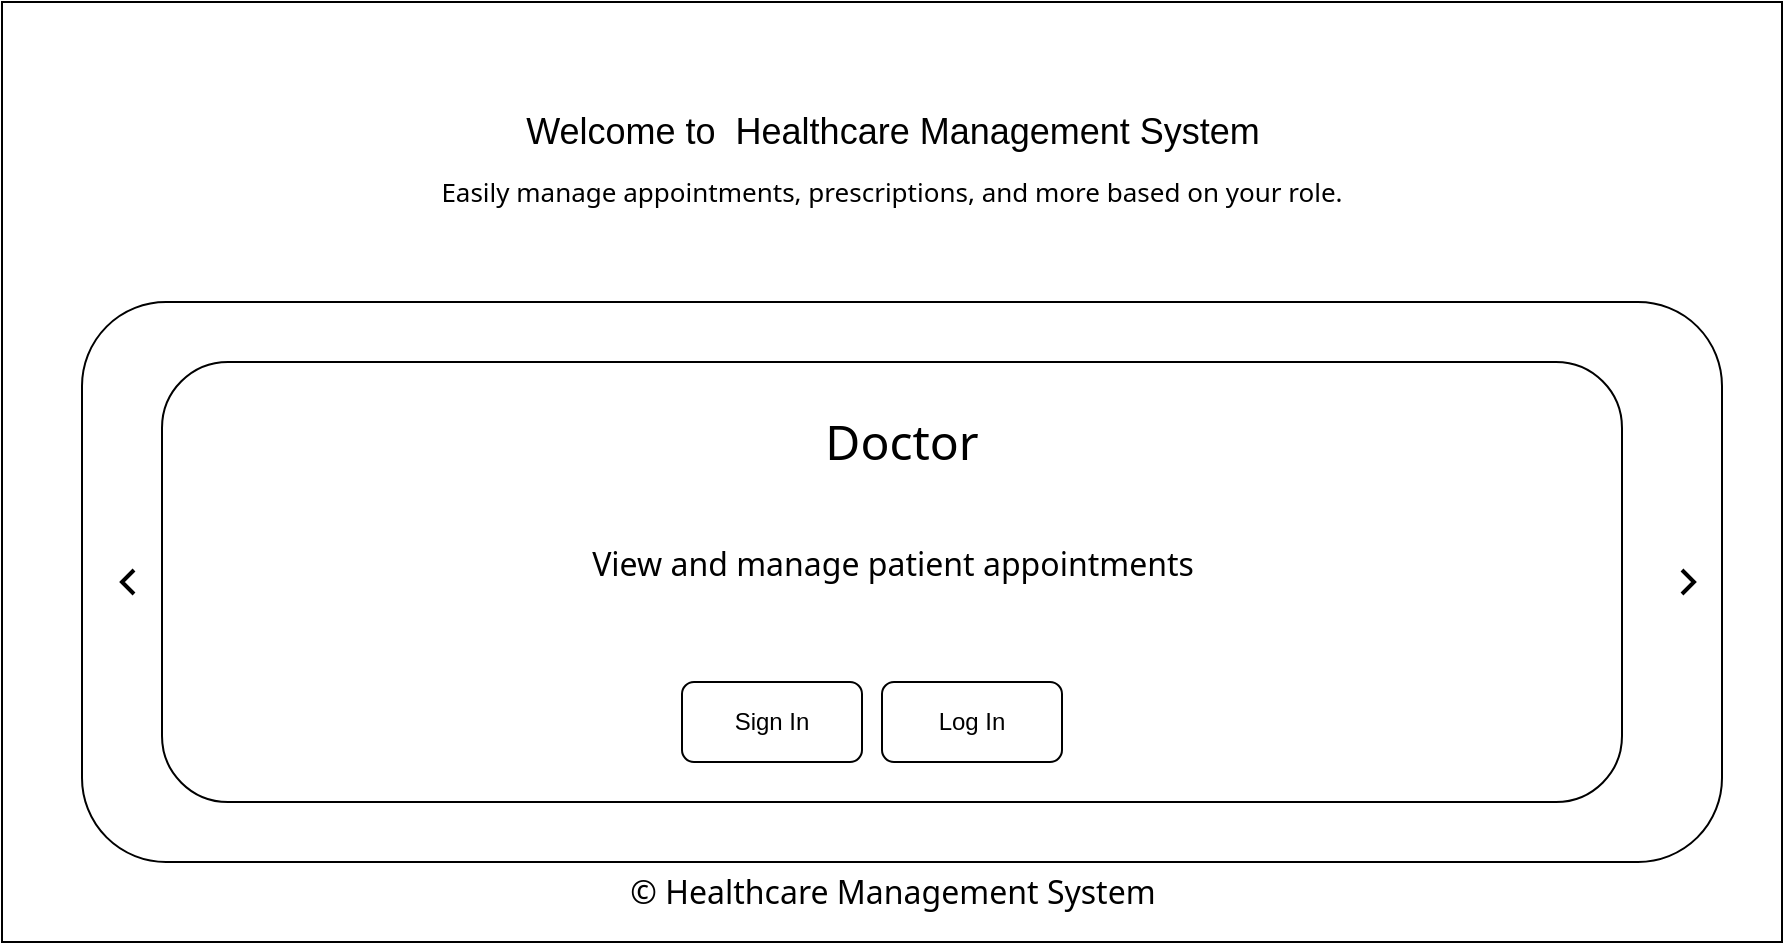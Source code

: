 <mxfile version="24.7.17">
  <diagram name="Page-1" id="PRjqw_9sYYUjy0kARTiI">
    <mxGraphModel dx="1229" dy="624" grid="1" gridSize="10" guides="1" tooltips="1" connect="1" arrows="1" fold="1" page="1" pageScale="1" pageWidth="850" pageHeight="1100" math="0" shadow="0">
      <root>
        <mxCell id="0" />
        <mxCell id="1" parent="0" />
        <mxCell id="eH35A5XmKwrIUTqKzx-2-1" value="" style="rounded=0;whiteSpace=wrap;html=1;" vertex="1" parent="1">
          <mxGeometry x="80" y="40" width="890" height="470" as="geometry" />
        </mxCell>
        <mxCell id="eH35A5XmKwrIUTqKzx-2-2" value="Welcome to&amp;nbsp; Healthcare Management System" style="text;html=1;align=center;verticalAlign=middle;whiteSpace=wrap;rounded=0;fontSize=18;" vertex="1" parent="1">
          <mxGeometry x="323.75" y="90" width="402.5" height="30" as="geometry" />
        </mxCell>
        <mxCell id="eH35A5XmKwrIUTqKzx-2-3" value="&lt;span style=&quot;font-family: ui-sans-serif, system-ui, sans-serif, &amp;quot;Apple Color Emoji&amp;quot;, &amp;quot;Segoe UI Emoji&amp;quot;, &amp;quot;Segoe UI Symbol&amp;quot;, &amp;quot;Noto Color Emoji&amp;quot;; font-size: 13px;&quot;&gt;Easily manage appointments, prescriptions, and more based on your role.&lt;/span&gt;" style="text;html=1;align=center;verticalAlign=middle;whiteSpace=wrap;rounded=0;fontSize=13;" vertex="1" parent="1">
          <mxGeometry x="281.88" y="120" width="486.25" height="30" as="geometry" />
        </mxCell>
        <mxCell id="eH35A5XmKwrIUTqKzx-2-4" value="" style="rounded=1;whiteSpace=wrap;html=1;" vertex="1" parent="1">
          <mxGeometry x="120" y="190" width="820" height="280" as="geometry" />
        </mxCell>
        <mxCell id="eH35A5XmKwrIUTqKzx-2-7" value="&lt;span style=&quot;font-family: ui-sans-serif, system-ui, sans-serif, &amp;quot;Apple Color Emoji&amp;quot;, &amp;quot;Segoe UI Emoji&amp;quot;, &amp;quot;Segoe UI Symbol&amp;quot;, &amp;quot;Noto Color Emoji&amp;quot;; font-size: medium;&quot;&gt;© Healthcare Management System&lt;/span&gt;" style="text;html=1;align=center;verticalAlign=middle;whiteSpace=wrap;rounded=0;" vertex="1" parent="1">
          <mxGeometry x="392.51" y="470" width="265" height="30" as="geometry" />
        </mxCell>
        <mxCell id="eH35A5XmKwrIUTqKzx-2-8" value="" style="html=1;verticalLabelPosition=bottom;labelBackgroundColor=#ffffff;verticalAlign=top;shadow=0;dashed=0;strokeWidth=2;shape=mxgraph.ios7.misc.left;strokeColor=#000000;" vertex="1" parent="1">
          <mxGeometry x="140" y="324" width="6" height="12" as="geometry" />
        </mxCell>
        <mxCell id="eH35A5XmKwrIUTqKzx-2-9" value="" style="html=1;verticalLabelPosition=bottom;labelBackgroundColor=#ffffff;verticalAlign=top;shadow=0;dashed=0;strokeWidth=2;shape=mxgraph.ios7.misc.right;strokeColor=#000000;" vertex="1" parent="1">
          <mxGeometry x="920" y="324" width="6" height="12" as="geometry" />
        </mxCell>
        <mxCell id="eH35A5XmKwrIUTqKzx-2-10" value="&#xa;&lt;span style=&quot;color: rgb(255, 255, 255); font-family: ui-sans-serif, system-ui, sans-serif, &amp;quot;Apple Color Emoji&amp;quot;, &amp;quot;Segoe UI Emoji&amp;quot;, &amp;quot;Segoe UI Symbol&amp;quot;, &amp;quot;Noto Color Emoji&amp;quot;; font-size: 24px; font-style: normal; font-variant-ligatures: normal; font-variant-caps: normal; font-weight: 400; letter-spacing: normal; orphans: 2; text-align: start; text-indent: 0px; text-transform: none; widows: 2; word-spacing: 0px; -webkit-text-stroke-width: 0px; white-space: normal; text-decoration-thickness: initial; text-decoration-style: initial; text-decoration-color: initial; display: inline !important; float: none;&quot;&gt;Admin&lt;/span&gt;&#xa;&#xa;" style="rounded=1;whiteSpace=wrap;html=1;" vertex="1" parent="1">
          <mxGeometry x="160" y="220" width="730" height="220" as="geometry" />
        </mxCell>
        <mxCell id="eH35A5XmKwrIUTqKzx-2-11" value="&lt;span style=&quot;font-family: ui-sans-serif, system-ui, sans-serif, &amp;quot;Apple Color Emoji&amp;quot;, &amp;quot;Segoe UI Emoji&amp;quot;, &amp;quot;Segoe UI Symbol&amp;quot;, &amp;quot;Noto Color Emoji&amp;quot;; font-size: 24px; text-align: start;&quot;&gt;Doctor&lt;/span&gt;" style="text;html=1;align=center;verticalAlign=middle;whiteSpace=wrap;rounded=0;" vertex="1" parent="1">
          <mxGeometry x="475" y="230" width="110" height="60" as="geometry" />
        </mxCell>
        <mxCell id="eH35A5XmKwrIUTqKzx-2-12" value="&lt;span style=&quot;font-family: ui-sans-serif, system-ui, sans-serif, &amp;quot;Apple Color Emoji&amp;quot;, &amp;quot;Segoe UI Emoji&amp;quot;, &amp;quot;Segoe UI Symbol&amp;quot;, &amp;quot;Noto Color Emoji&amp;quot;; font-size: medium; text-align: start;&quot;&gt;View and manage patient appointments&lt;/span&gt;" style="text;html=1;align=center;verticalAlign=middle;whiteSpace=wrap;rounded=0;" vertex="1" parent="1">
          <mxGeometry x="337.5" y="306" width="375" height="30" as="geometry" />
        </mxCell>
        <mxCell id="eH35A5XmKwrIUTqKzx-2-13" value="Log In" style="rounded=1;whiteSpace=wrap;html=1;" vertex="1" parent="1">
          <mxGeometry x="520" y="380" width="90" height="40" as="geometry" />
        </mxCell>
        <mxCell id="eH35A5XmKwrIUTqKzx-2-14" value="Sign In" style="rounded=1;whiteSpace=wrap;html=1;" vertex="1" parent="1">
          <mxGeometry x="420" y="380" width="90" height="40" as="geometry" />
        </mxCell>
      </root>
    </mxGraphModel>
  </diagram>
</mxfile>
